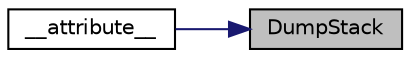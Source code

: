 digraph "DumpStack"
{
 // LATEX_PDF_SIZE
  edge [fontname="Helvetica",fontsize="10",labelfontname="Helvetica",labelfontsize="10"];
  node [fontname="Helvetica",fontsize="10",shape=record];
  rankdir="RL";
  Node1 [label="DumpStack",height=0.2,width=0.4,color="black", fillcolor="grey75", style="filled", fontcolor="black",tooltip="Helper function to dump register while hard fault occurred."];
  Node1 -> Node2 [dir="back",color="midnightblue",fontsize="10",style="solid",fontname="Helvetica"];
  Node2 [label="__attribute__",height=0.2,width=0.4,color="black", fillcolor="white", style="filled",URL="$d3/d0c/group___n_a_n_o100___s_c_l_i_b___e_x_p_o_r_t_e_d___f_u_n_c_t_i_o_n_s.html#gaf94add8ada1485e9cedbf027acebfa00",tooltip="A callback called by library while smartcard request for a time extension."];
}
